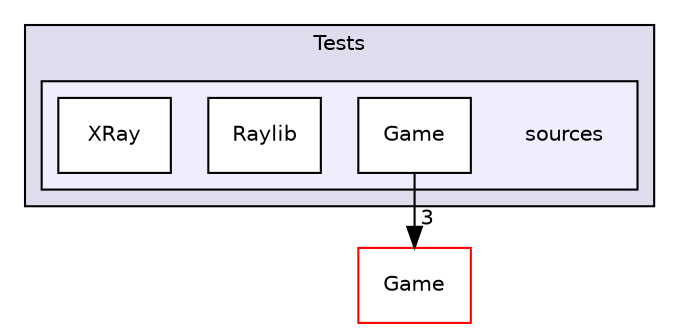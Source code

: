 digraph "Documents/GitHub/B-YEP-400-LYN-4-1-indiestudio-lucas.guichard/Tests/sources" {
  compound=true
  node [ fontsize="10", fontname="Helvetica"];
  edge [ labelfontsize="10", labelfontname="Helvetica"];
  subgraph clusterdir_c0bd9d8cfe55a926fbdddeae33017c93 {
    graph [ bgcolor="#ddddee", pencolor="black", label="Tests" fontname="Helvetica", fontsize="10", URL="dir_c0bd9d8cfe55a926fbdddeae33017c93.html"]
  subgraph clusterdir_c253765a97afa6aa0ab0ec2bad914d41 {
    graph [ bgcolor="#eeeeff", pencolor="black", label="" URL="dir_c253765a97afa6aa0ab0ec2bad914d41.html"];
    dir_c253765a97afa6aa0ab0ec2bad914d41 [shape=plaintext label="sources"];
  dir_105d4a16828eb7764bde231d5961041e [shape=box label="Game" fillcolor="white" style="filled" URL="dir_105d4a16828eb7764bde231d5961041e.html"];
  dir_14c4a85d3e294fac6fc90677f70b0dc9 [shape=box label="Raylib" fillcolor="white" style="filled" URL="dir_14c4a85d3e294fac6fc90677f70b0dc9.html"];
  dir_e1e489af38fc6989a7027e02ca7a38b6 [shape=box label="XRay" fillcolor="white" style="filled" URL="dir_e1e489af38fc6989a7027e02ca7a38b6.html"];
  }
  }
  dir_d0737b511e4d76754616ba34f4af7dff [shape=box label="Game" fillcolor="white" style="filled" color="red" URL="dir_d0737b511e4d76754616ba34f4af7dff.html"];
  dir_105d4a16828eb7764bde231d5961041e->dir_d0737b511e4d76754616ba34f4af7dff [headlabel="3", labeldistance=1.5 headhref="dir_000056_000007.html"];
}

